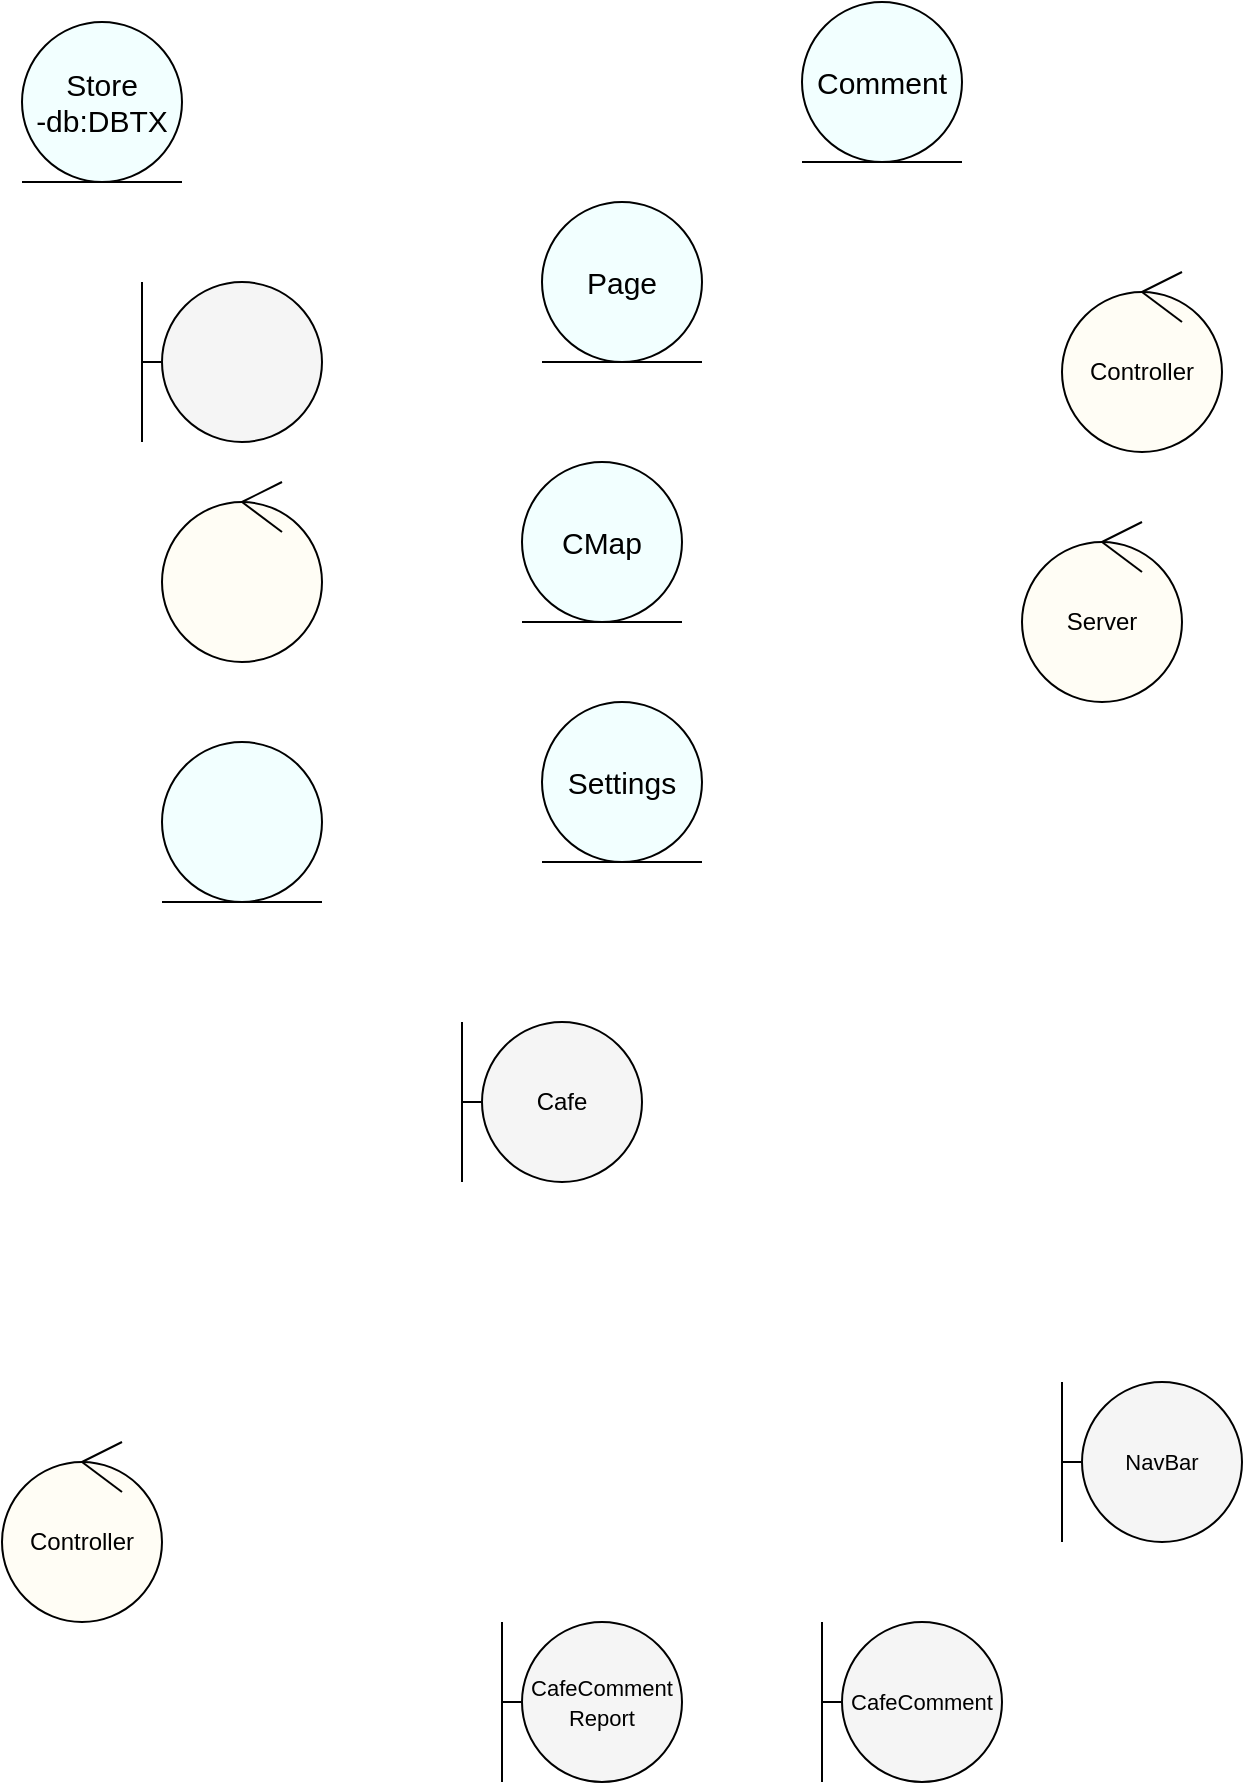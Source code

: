 <mxfile version="20.5.3" type="device"><diagram id="fVFQQ1SyMLa4qWxJXF4O" name="Page-1"><mxGraphModel dx="1310" dy="959" grid="1" gridSize="10" guides="1" tooltips="1" connect="1" arrows="1" fold="1" page="1" pageScale="1" pageWidth="850" pageHeight="1100" math="0" shadow="0"><root><mxCell id="0"/><mxCell id="1" parent="0"/><mxCell id="_I4kASxRq0Z89DJOfder-13" value="" style="group" vertex="1" connectable="0" parent="1"><mxGeometry x="140" y="410" width="80" height="80" as="geometry"/></mxCell><mxCell id="_I4kASxRq0Z89DJOfder-8" value="" style="ellipse;whiteSpace=wrap;html=1;aspect=fixed;fillColor=#F2FFFF;" vertex="1" parent="_I4kASxRq0Z89DJOfder-13"><mxGeometry width="80" height="80" as="geometry"/></mxCell><mxCell id="_I4kASxRq0Z89DJOfder-9" value="" style="endArrow=none;html=1;rounded=0;" edge="1" parent="_I4kASxRq0Z89DJOfder-13"><mxGeometry width="50" height="50" relative="1" as="geometry"><mxPoint y="80" as="sourcePoint"/><mxPoint x="80" y="80" as="targetPoint"/></mxGeometry></mxCell><mxCell id="_I4kASxRq0Z89DJOfder-14" value="" style="group" vertex="1" connectable="0" parent="1"><mxGeometry x="140" y="280" width="80" height="90" as="geometry"/></mxCell><mxCell id="_I4kASxRq0Z89DJOfder-5" value="" style="ellipse;whiteSpace=wrap;html=1;aspect=fixed;fillColor=#FFFDF5;" vertex="1" parent="_I4kASxRq0Z89DJOfder-14"><mxGeometry y="10" width="80" height="80" as="geometry"/></mxCell><mxCell id="_I4kASxRq0Z89DJOfder-6" value="" style="endArrow=none;html=1;rounded=0;exitX=0.5;exitY=0;exitDx=0;exitDy=0;" edge="1" parent="_I4kASxRq0Z89DJOfder-14" source="_I4kASxRq0Z89DJOfder-5"><mxGeometry width="50" height="50" relative="1" as="geometry"><mxPoint x="60" y="170" as="sourcePoint"/><mxPoint x="60" as="targetPoint"/></mxGeometry></mxCell><mxCell id="_I4kASxRq0Z89DJOfder-7" value="" style="endArrow=none;html=1;rounded=0;exitX=0.5;exitY=0;exitDx=0;exitDy=0;" edge="1" parent="_I4kASxRq0Z89DJOfder-14" source="_I4kASxRq0Z89DJOfder-5"><mxGeometry width="50" height="50" relative="1" as="geometry"><mxPoint x="60" y="170" as="sourcePoint"/><mxPoint x="60" y="25" as="targetPoint"/></mxGeometry></mxCell><mxCell id="_I4kASxRq0Z89DJOfder-15" value="" style="group" vertex="1" connectable="0" parent="1"><mxGeometry x="130" y="180" width="90" height="80" as="geometry"/></mxCell><mxCell id="_I4kASxRq0Z89DJOfder-1" value="" style="ellipse;whiteSpace=wrap;html=1;aspect=fixed;fillColor=#F5F5F5;" vertex="1" parent="_I4kASxRq0Z89DJOfder-15"><mxGeometry x="10" width="80" height="80" as="geometry"/></mxCell><mxCell id="_I4kASxRq0Z89DJOfder-2" value="" style="endArrow=none;html=1;rounded=0;entryX=0;entryY=0.5;entryDx=0;entryDy=0;" edge="1" parent="_I4kASxRq0Z89DJOfder-15" target="_I4kASxRq0Z89DJOfder-1"><mxGeometry width="50" height="50" relative="1" as="geometry"><mxPoint y="40" as="sourcePoint"/><mxPoint x="110" y="200" as="targetPoint"/></mxGeometry></mxCell><mxCell id="_I4kASxRq0Z89DJOfder-3" value="" style="endArrow=none;html=1;rounded=0;" edge="1" parent="_I4kASxRq0Z89DJOfder-15"><mxGeometry width="50" height="50" relative="1" as="geometry"><mxPoint y="80" as="sourcePoint"/><mxPoint as="targetPoint"/></mxGeometry></mxCell><mxCell id="_I4kASxRq0Z89DJOfder-17" value="&lt;font style=&quot;font-size: 15px;&quot;&gt;Page&lt;/font&gt;" style="ellipse;whiteSpace=wrap;html=1;aspect=fixed;fillColor=#F2FFFF;" vertex="1" parent="1"><mxGeometry x="330" y="140" width="80" height="80" as="geometry"/></mxCell><mxCell id="_I4kASxRq0Z89DJOfder-18" value="" style="endArrow=none;html=1;rounded=0;" edge="1" parent="1"><mxGeometry width="50" height="50" relative="1" as="geometry"><mxPoint x="330" y="220" as="sourcePoint"/><mxPoint x="410" y="220" as="targetPoint"/></mxGeometry></mxCell><mxCell id="_I4kASxRq0Z89DJOfder-24" value="" style="group" vertex="1" connectable="0" parent="1"><mxGeometry x="460" y="40" width="80" height="80" as="geometry"/></mxCell><mxCell id="_I4kASxRq0Z89DJOfder-20" value="&lt;font style=&quot;font-size: 15px;&quot;&gt;Comment&lt;/font&gt;" style="ellipse;whiteSpace=wrap;html=1;aspect=fixed;fillColor=#F2FFFF;" vertex="1" parent="_I4kASxRq0Z89DJOfder-24"><mxGeometry width="80" height="80" as="geometry"/></mxCell><mxCell id="_I4kASxRq0Z89DJOfder-21" value="" style="endArrow=none;html=1;rounded=0;" edge="1" parent="_I4kASxRq0Z89DJOfder-24"><mxGeometry width="50" height="50" relative="1" as="geometry"><mxPoint y="80" as="sourcePoint"/><mxPoint x="80" y="80" as="targetPoint"/></mxGeometry></mxCell><mxCell id="_I4kASxRq0Z89DJOfder-32" value="" style="group" vertex="1" connectable="0" parent="1"><mxGeometry x="590" y="175" width="80" height="90" as="geometry"/></mxCell><mxCell id="_I4kASxRq0Z89DJOfder-29" value="Controller" style="ellipse;whiteSpace=wrap;html=1;aspect=fixed;fillColor=#FFFDF5;" vertex="1" parent="_I4kASxRq0Z89DJOfder-32"><mxGeometry y="10" width="80" height="80" as="geometry"/></mxCell><mxCell id="_I4kASxRq0Z89DJOfder-30" value="" style="endArrow=none;html=1;rounded=0;exitX=0.5;exitY=0;exitDx=0;exitDy=0;" edge="1" parent="_I4kASxRq0Z89DJOfder-32" source="_I4kASxRq0Z89DJOfder-29"><mxGeometry width="50" height="50" relative="1" as="geometry"><mxPoint x="60" y="170" as="sourcePoint"/><mxPoint x="60" as="targetPoint"/></mxGeometry></mxCell><mxCell id="_I4kASxRq0Z89DJOfder-31" value="" style="endArrow=none;html=1;rounded=0;exitX=0.5;exitY=0;exitDx=0;exitDy=0;" edge="1" parent="_I4kASxRq0Z89DJOfder-32" source="_I4kASxRq0Z89DJOfder-29"><mxGeometry width="50" height="50" relative="1" as="geometry"><mxPoint x="60" y="170" as="sourcePoint"/><mxPoint x="60" y="25" as="targetPoint"/></mxGeometry></mxCell><mxCell id="_I4kASxRq0Z89DJOfder-35" value="" style="group" vertex="1" connectable="0" parent="1"><mxGeometry x="320" y="270" width="80" height="80" as="geometry"/></mxCell><mxCell id="_I4kASxRq0Z89DJOfder-33" value="&lt;font style=&quot;font-size: 15px;&quot;&gt;CMap&lt;/font&gt;" style="ellipse;whiteSpace=wrap;html=1;aspect=fixed;fillColor=#F2FFFF;" vertex="1" parent="_I4kASxRq0Z89DJOfder-35"><mxGeometry width="80" height="80" as="geometry"/></mxCell><mxCell id="_I4kASxRq0Z89DJOfder-34" value="" style="endArrow=none;html=1;rounded=0;" edge="1" parent="_I4kASxRq0Z89DJOfder-35"><mxGeometry width="50" height="50" relative="1" as="geometry"><mxPoint y="80" as="sourcePoint"/><mxPoint x="80" y="80" as="targetPoint"/></mxGeometry></mxCell><mxCell id="_I4kASxRq0Z89DJOfder-39" value="" style="group" vertex="1" connectable="0" parent="1"><mxGeometry x="330" y="390" width="80" height="80" as="geometry"/></mxCell><mxCell id="_I4kASxRq0Z89DJOfder-37" value="&lt;span style=&quot;font-size: 15px;&quot;&gt;Settings&lt;/span&gt;" style="ellipse;whiteSpace=wrap;html=1;aspect=fixed;fillColor=#F2FFFF;" vertex="1" parent="_I4kASxRq0Z89DJOfder-39"><mxGeometry width="80" height="80" as="geometry"/></mxCell><mxCell id="_I4kASxRq0Z89DJOfder-38" value="" style="endArrow=none;html=1;rounded=0;" edge="1" parent="_I4kASxRq0Z89DJOfder-39"><mxGeometry width="50" height="50" relative="1" as="geometry"><mxPoint y="80" as="sourcePoint"/><mxPoint x="80" y="80" as="targetPoint"/></mxGeometry></mxCell><mxCell id="_I4kASxRq0Z89DJOfder-44" value="" style="group" vertex="1" connectable="0" parent="1"><mxGeometry x="570" y="300" width="80" height="90" as="geometry"/></mxCell><mxCell id="_I4kASxRq0Z89DJOfder-41" value="Server" style="ellipse;whiteSpace=wrap;html=1;aspect=fixed;fillColor=#FFFDF5;" vertex="1" parent="_I4kASxRq0Z89DJOfder-44"><mxGeometry y="10" width="80" height="80" as="geometry"/></mxCell><mxCell id="_I4kASxRq0Z89DJOfder-42" value="" style="endArrow=none;html=1;rounded=0;exitX=0.5;exitY=0;exitDx=0;exitDy=0;" edge="1" parent="_I4kASxRq0Z89DJOfder-44" source="_I4kASxRq0Z89DJOfder-41"><mxGeometry width="50" height="50" relative="1" as="geometry"><mxPoint x="60" y="170" as="sourcePoint"/><mxPoint x="60" as="targetPoint"/></mxGeometry></mxCell><mxCell id="_I4kASxRq0Z89DJOfder-43" value="" style="endArrow=none;html=1;rounded=0;exitX=0.5;exitY=0;exitDx=0;exitDy=0;" edge="1" parent="_I4kASxRq0Z89DJOfder-44" source="_I4kASxRq0Z89DJOfder-41"><mxGeometry width="50" height="50" relative="1" as="geometry"><mxPoint x="60" y="170" as="sourcePoint"/><mxPoint x="60" y="25" as="targetPoint"/></mxGeometry></mxCell><mxCell id="_I4kASxRq0Z89DJOfder-49" value="" style="group" vertex="1" connectable="0" parent="1"><mxGeometry x="470" y="850" width="90" height="80" as="geometry"/></mxCell><mxCell id="_I4kASxRq0Z89DJOfder-46" value="&lt;font style=&quot;font-size: 11px;&quot;&gt;CafeComment&lt;/font&gt;" style="ellipse;whiteSpace=wrap;html=1;aspect=fixed;fillColor=#F5F5F5;" vertex="1" parent="_I4kASxRq0Z89DJOfder-49"><mxGeometry x="10" width="80" height="80" as="geometry"/></mxCell><mxCell id="_I4kASxRq0Z89DJOfder-47" value="" style="endArrow=none;html=1;rounded=0;entryX=0;entryY=0.5;entryDx=0;entryDy=0;" edge="1" parent="_I4kASxRq0Z89DJOfder-49" target="_I4kASxRq0Z89DJOfder-46"><mxGeometry width="50" height="50" relative="1" as="geometry"><mxPoint y="40" as="sourcePoint"/><mxPoint x="110" y="200" as="targetPoint"/></mxGeometry></mxCell><mxCell id="_I4kASxRq0Z89DJOfder-48" value="" style="endArrow=none;html=1;rounded=0;" edge="1" parent="_I4kASxRq0Z89DJOfder-49"><mxGeometry width="50" height="50" relative="1" as="geometry"><mxPoint y="80" as="sourcePoint"/><mxPoint as="targetPoint"/></mxGeometry></mxCell><mxCell id="_I4kASxRq0Z89DJOfder-57" value="" style="group" vertex="1" connectable="0" parent="1"><mxGeometry x="70" y="50" width="80" height="80" as="geometry"/></mxCell><mxCell id="_I4kASxRq0Z89DJOfder-55" value="&lt;font style=&quot;font-size: 15px;&quot;&gt;Store&lt;br&gt;-db:DBTX&lt;br&gt;&lt;/font&gt;" style="ellipse;whiteSpace=wrap;html=1;aspect=fixed;fillColor=#F2FFFF;" vertex="1" parent="_I4kASxRq0Z89DJOfder-57"><mxGeometry width="80" height="80" as="geometry"/></mxCell><mxCell id="_I4kASxRq0Z89DJOfder-56" value="" style="endArrow=none;html=1;rounded=0;" edge="1" parent="_I4kASxRq0Z89DJOfder-57"><mxGeometry width="50" height="50" relative="1" as="geometry"><mxPoint y="80" as="sourcePoint"/><mxPoint x="80" y="80" as="targetPoint"/></mxGeometry></mxCell><mxCell id="_I4kASxRq0Z89DJOfder-58" value="" style="group" vertex="1" connectable="0" parent="1"><mxGeometry x="590" y="730" width="90" height="80" as="geometry"/></mxCell><mxCell id="_I4kASxRq0Z89DJOfder-59" value="&lt;font style=&quot;font-size: 11px;&quot;&gt;NavBar&lt;/font&gt;" style="ellipse;whiteSpace=wrap;html=1;aspect=fixed;fillColor=#F5F5F5;" vertex="1" parent="_I4kASxRq0Z89DJOfder-58"><mxGeometry x="10" width="80" height="80" as="geometry"/></mxCell><mxCell id="_I4kASxRq0Z89DJOfder-60" value="" style="endArrow=none;html=1;rounded=0;entryX=0;entryY=0.5;entryDx=0;entryDy=0;" edge="1" parent="_I4kASxRq0Z89DJOfder-58" target="_I4kASxRq0Z89DJOfder-59"><mxGeometry width="50" height="50" relative="1" as="geometry"><mxPoint y="40" as="sourcePoint"/><mxPoint x="110" y="200" as="targetPoint"/></mxGeometry></mxCell><mxCell id="_I4kASxRq0Z89DJOfder-61" value="" style="endArrow=none;html=1;rounded=0;" edge="1" parent="_I4kASxRq0Z89DJOfder-58"><mxGeometry width="50" height="50" relative="1" as="geometry"><mxPoint y="80" as="sourcePoint"/><mxPoint as="targetPoint"/></mxGeometry></mxCell><mxCell id="_I4kASxRq0Z89DJOfder-62" value="" style="group" vertex="1" connectable="0" parent="1"><mxGeometry x="60" y="760" width="80" height="90" as="geometry"/></mxCell><mxCell id="_I4kASxRq0Z89DJOfder-26" value="Controller" style="ellipse;whiteSpace=wrap;html=1;aspect=fixed;fillColor=#FFFDF5;" vertex="1" parent="_I4kASxRq0Z89DJOfder-62"><mxGeometry y="10" width="80" height="80" as="geometry"/></mxCell><mxCell id="_I4kASxRq0Z89DJOfder-27" value="" style="endArrow=none;html=1;rounded=0;exitX=0.5;exitY=0;exitDx=0;exitDy=0;" edge="1" parent="_I4kASxRq0Z89DJOfder-62" source="_I4kASxRq0Z89DJOfder-26"><mxGeometry width="50" height="50" relative="1" as="geometry"><mxPoint x="60" y="170" as="sourcePoint"/><mxPoint x="60" as="targetPoint"/></mxGeometry></mxCell><mxCell id="_I4kASxRq0Z89DJOfder-28" value="" style="endArrow=none;html=1;rounded=0;exitX=0.5;exitY=0;exitDx=0;exitDy=0;" edge="1" parent="_I4kASxRq0Z89DJOfder-62" source="_I4kASxRq0Z89DJOfder-26"><mxGeometry width="50" height="50" relative="1" as="geometry"><mxPoint x="60" y="170" as="sourcePoint"/><mxPoint x="60" y="25" as="targetPoint"/></mxGeometry></mxCell><mxCell id="_I4kASxRq0Z89DJOfder-63" value="" style="group" vertex="1" connectable="0" parent="1"><mxGeometry x="310" y="850" width="90" height="80" as="geometry"/></mxCell><mxCell id="_I4kASxRq0Z89DJOfder-64" value="&lt;font style=&quot;font-size: 11px;&quot;&gt;CafeComment&lt;br&gt;Report&lt;br&gt;&lt;/font&gt;" style="ellipse;whiteSpace=wrap;html=1;aspect=fixed;fillColor=#F5F5F5;" vertex="1" parent="_I4kASxRq0Z89DJOfder-63"><mxGeometry x="10" width="80" height="80" as="geometry"/></mxCell><mxCell id="_I4kASxRq0Z89DJOfder-65" value="" style="endArrow=none;html=1;rounded=0;entryX=0;entryY=0.5;entryDx=0;entryDy=0;" edge="1" parent="_I4kASxRq0Z89DJOfder-63" target="_I4kASxRq0Z89DJOfder-64"><mxGeometry width="50" height="50" relative="1" as="geometry"><mxPoint y="40" as="sourcePoint"/><mxPoint x="110" y="200" as="targetPoint"/></mxGeometry></mxCell><mxCell id="_I4kASxRq0Z89DJOfder-66" value="" style="endArrow=none;html=1;rounded=0;" edge="1" parent="_I4kASxRq0Z89DJOfder-63"><mxGeometry width="50" height="50" relative="1" as="geometry"><mxPoint y="80" as="sourcePoint"/><mxPoint as="targetPoint"/></mxGeometry></mxCell><mxCell id="_I4kASxRq0Z89DJOfder-51" value="Cafe" style="ellipse;whiteSpace=wrap;html=1;aspect=fixed;fillColor=#F5F5F5;" vertex="1" parent="1"><mxGeometry x="300" y="550" width="80" height="80" as="geometry"/></mxCell><mxCell id="_I4kASxRq0Z89DJOfder-52" value="" style="endArrow=none;html=1;rounded=0;entryX=0;entryY=0.5;entryDx=0;entryDy=0;" edge="1" parent="1" target="_I4kASxRq0Z89DJOfder-51"><mxGeometry width="50" height="50" relative="1" as="geometry"><mxPoint x="290" y="590" as="sourcePoint"/><mxPoint x="400" y="750" as="targetPoint"/></mxGeometry></mxCell><mxCell id="_I4kASxRq0Z89DJOfder-53" value="" style="endArrow=none;html=1;rounded=0;" edge="1" parent="1"><mxGeometry width="50" height="50" relative="1" as="geometry"><mxPoint x="290" y="630" as="sourcePoint"/><mxPoint x="290" y="550" as="targetPoint"/></mxGeometry></mxCell></root></mxGraphModel></diagram></mxfile>